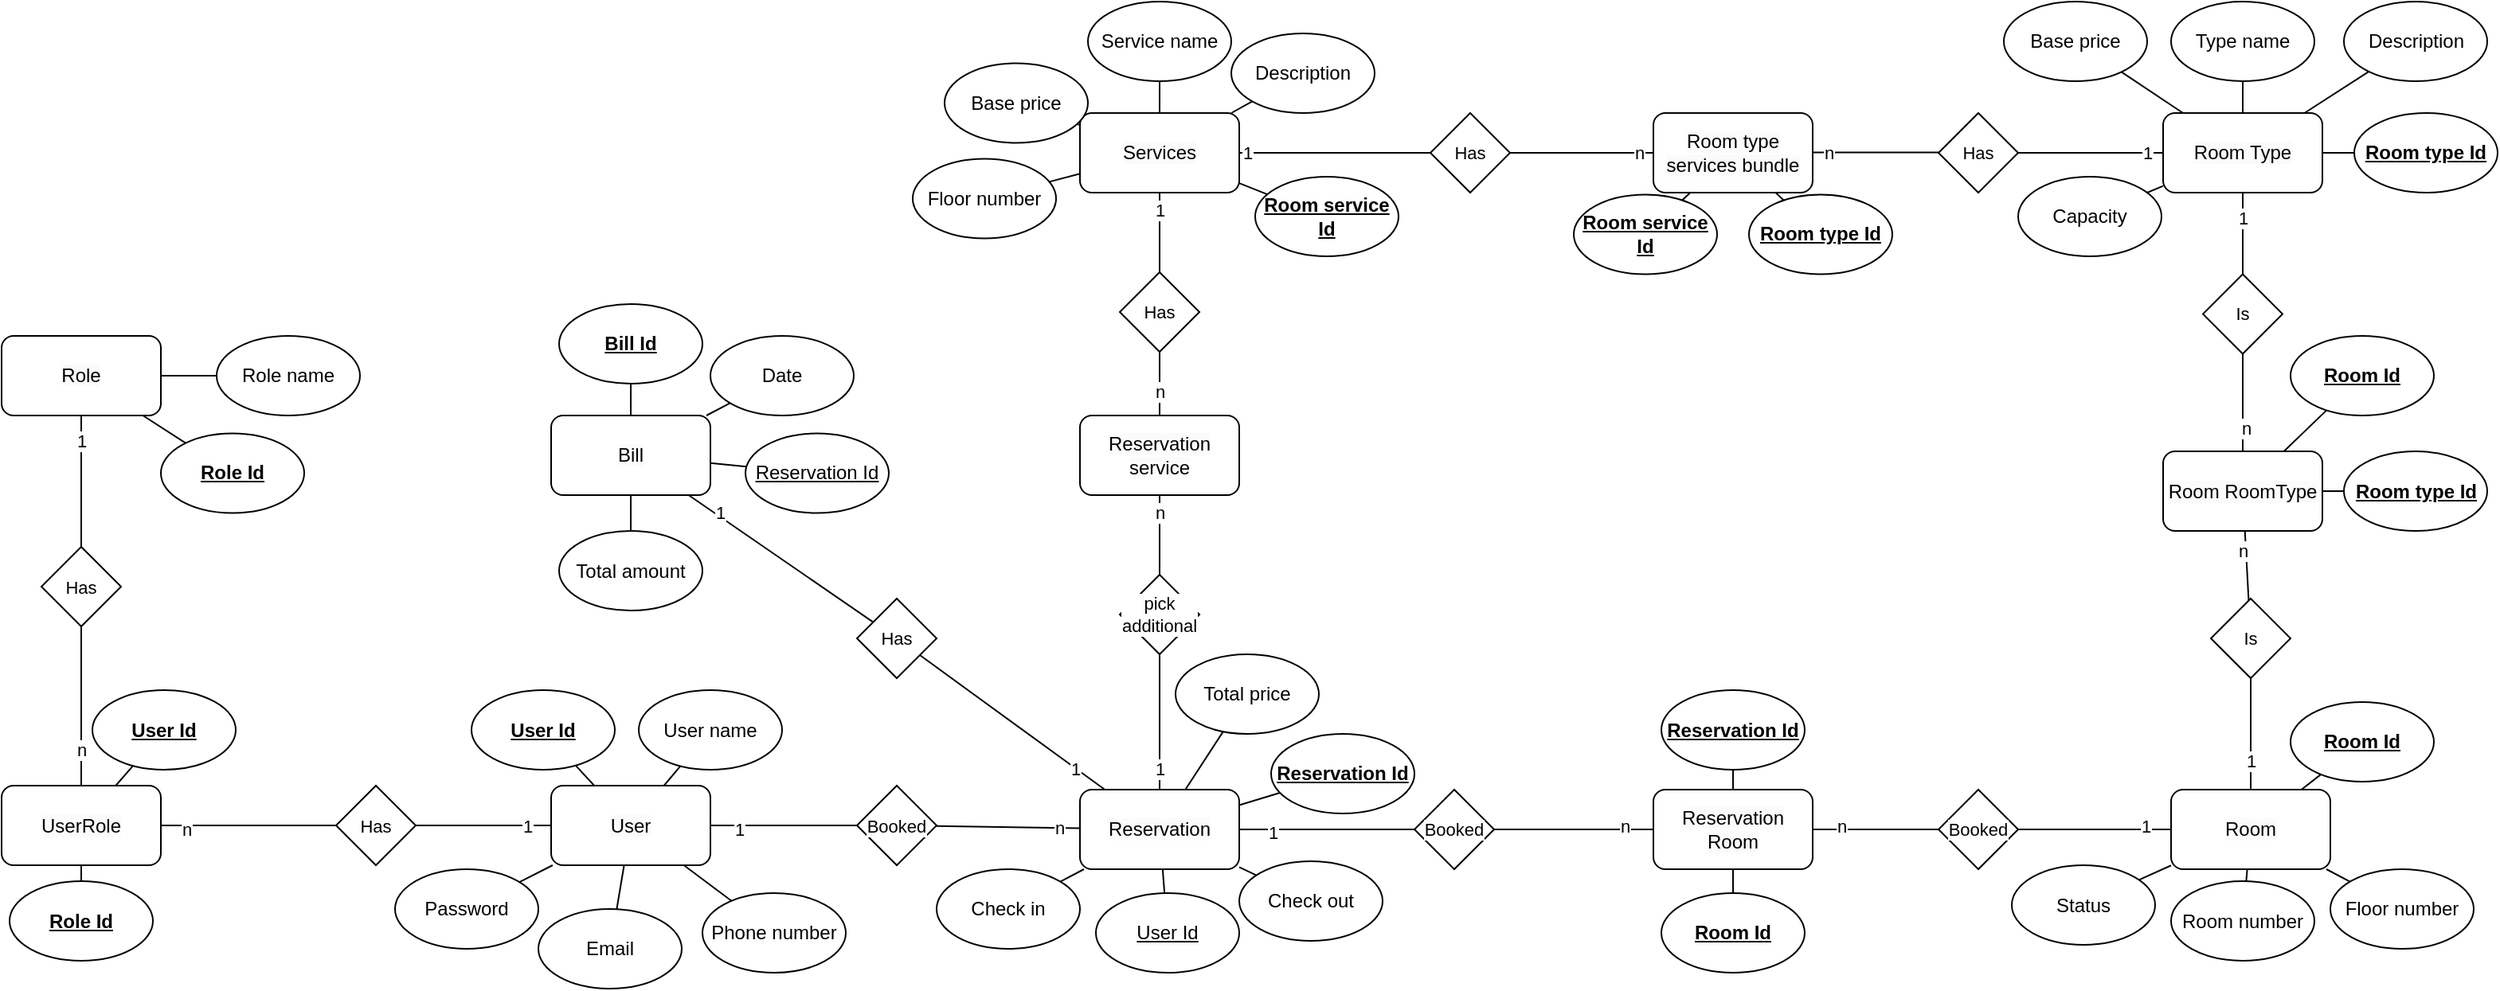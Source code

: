 <mxfile version="24.7.5">
  <diagram name="Trang-1" id="gihccJb1JWVc4bCbBJbI">
    <mxGraphModel dx="1924" dy="646" grid="1" gridSize="10" guides="1" tooltips="1" connect="1" arrows="1" fold="1" page="1" pageScale="1" pageWidth="827" pageHeight="1169" math="0" shadow="0">
      <root>
        <mxCell id="0" />
        <mxCell id="1" parent="0" />
        <mxCell id="TFipuOWiUX4e3I4S3-Gd-1" style="edgeStyle=none;shape=connector;rounded=0;orthogonalLoop=1;jettySize=auto;html=1;strokeColor=default;align=center;verticalAlign=middle;fontFamily=Helvetica;fontSize=11;fontColor=default;labelBackgroundColor=default;endArrow=none;endFill=0;" parent="1" source="TFipuOWiUX4e3I4S3-Gd-23" target="TFipuOWiUX4e3I4S3-Gd-6" edge="1">
          <mxGeometry relative="1" as="geometry">
            <mxPoint x="-777" y="772.5" as="sourcePoint" />
            <mxPoint x="-777" y="922.5" as="targetPoint" />
          </mxGeometry>
        </mxCell>
        <mxCell id="TFipuOWiUX4e3I4S3-Gd-2" value="1" style="edgeLabel;html=1;align=center;verticalAlign=middle;resizable=0;points=[];fontFamily=Helvetica;fontSize=11;fontColor=default;labelBackgroundColor=default;" parent="TFipuOWiUX4e3I4S3-Gd-1" vertex="1" connectable="0">
          <mxGeometry x="0.81" relative="1" as="geometry">
            <mxPoint y="8" as="offset" />
          </mxGeometry>
        </mxCell>
        <mxCell id="TFipuOWiUX4e3I4S3-Gd-3" value="Role name" style="ellipse;whiteSpace=wrap;html=1;" parent="1" vertex="1">
          <mxGeometry x="-692" y="500" width="90" height="50" as="geometry" />
        </mxCell>
        <mxCell id="TFipuOWiUX4e3I4S3-Gd-4" style="edgeStyle=none;shape=connector;rounded=0;orthogonalLoop=1;jettySize=auto;html=1;strokeColor=default;align=center;verticalAlign=middle;fontFamily=Helvetica;fontSize=11;fontColor=default;labelBackgroundColor=default;endArrow=none;endFill=0;" parent="1" source="TFipuOWiUX4e3I4S3-Gd-6" target="TFipuOWiUX4e3I4S3-Gd-3" edge="1">
          <mxGeometry relative="1" as="geometry" />
        </mxCell>
        <mxCell id="TFipuOWiUX4e3I4S3-Gd-5" style="edgeStyle=none;shape=connector;rounded=0;orthogonalLoop=1;jettySize=auto;html=1;strokeColor=default;align=center;verticalAlign=middle;fontFamily=Helvetica;fontSize=11;fontColor=default;labelBackgroundColor=default;endArrow=none;endFill=0;" parent="1" source="TFipuOWiUX4e3I4S3-Gd-6" target="TFipuOWiUX4e3I4S3-Gd-10" edge="1">
          <mxGeometry relative="1" as="geometry" />
        </mxCell>
        <mxCell id="TFipuOWiUX4e3I4S3-Gd-6" value="&lt;span style=&quot;font-size: 12px; background-color: rgb(251, 251, 251);&quot;&gt;Role&lt;/span&gt;" style="rounded=1;whiteSpace=wrap;html=1;fontFamily=Helvetica;fontSize=11;fontColor=default;labelBackgroundColor=default;" parent="1" vertex="1">
          <mxGeometry x="-827" y="500" width="100" height="50" as="geometry" />
        </mxCell>
        <mxCell id="TFipuOWiUX4e3I4S3-Gd-7" style="edgeStyle=none;shape=connector;rounded=0;orthogonalLoop=1;jettySize=auto;html=1;strokeColor=default;align=center;verticalAlign=middle;fontFamily=Helvetica;fontSize=11;fontColor=default;labelBackgroundColor=default;endArrow=none;endFill=0;" parent="1" source="TFipuOWiUX4e3I4S3-Gd-9" target="TFipuOWiUX4e3I4S3-Gd-11" edge="1">
          <mxGeometry relative="1" as="geometry" />
        </mxCell>
        <mxCell id="TFipuOWiUX4e3I4S3-Gd-8" style="edgeStyle=none;shape=connector;rounded=0;orthogonalLoop=1;jettySize=auto;html=1;strokeColor=default;align=center;verticalAlign=middle;fontFamily=Helvetica;fontSize=11;fontColor=default;labelBackgroundColor=default;endArrow=none;endFill=0;" parent="1" source="TFipuOWiUX4e3I4S3-Gd-9" target="TFipuOWiUX4e3I4S3-Gd-12" edge="1">
          <mxGeometry relative="1" as="geometry" />
        </mxCell>
        <mxCell id="TFipuOWiUX4e3I4S3-Gd-9" value="&lt;span style=&quot;font-size: 12px; background-color: rgb(251, 251, 251);&quot;&gt;UserRole&lt;/span&gt;" style="rounded=1;whiteSpace=wrap;html=1;fontFamily=Helvetica;fontSize=11;fontColor=default;labelBackgroundColor=default;" parent="1" vertex="1">
          <mxGeometry x="-827" y="782.5" width="100" height="50" as="geometry" />
        </mxCell>
        <mxCell id="TFipuOWiUX4e3I4S3-Gd-10" value="Role Id" style="ellipse;whiteSpace=wrap;html=1;fontStyle=5" parent="1" vertex="1">
          <mxGeometry x="-727" y="561.25" width="90" height="50" as="geometry" />
        </mxCell>
        <mxCell id="TFipuOWiUX4e3I4S3-Gd-11" value="Role Id" style="ellipse;whiteSpace=wrap;html=1;fontStyle=5" parent="1" vertex="1">
          <mxGeometry x="-822" y="842.5" width="90" height="50" as="geometry" />
        </mxCell>
        <mxCell id="TFipuOWiUX4e3I4S3-Gd-12" value="User Id" style="ellipse;whiteSpace=wrap;html=1;fontStyle=5" parent="1" vertex="1">
          <mxGeometry x="-770" y="722.5" width="90" height="50" as="geometry" />
        </mxCell>
        <mxCell id="TFipuOWiUX4e3I4S3-Gd-13" style="edgeStyle=none;shape=connector;rounded=0;orthogonalLoop=1;jettySize=auto;html=1;strokeColor=default;align=center;verticalAlign=middle;fontFamily=Helvetica;fontSize=11;fontColor=default;labelBackgroundColor=default;endArrow=none;endFill=0;" parent="1" source="TFipuOWiUX4e3I4S3-Gd-15" target="TFipuOWiUX4e3I4S3-Gd-18" edge="1">
          <mxGeometry relative="1" as="geometry" />
        </mxCell>
        <mxCell id="TFipuOWiUX4e3I4S3-Gd-14" style="edgeStyle=none;shape=connector;rounded=0;orthogonalLoop=1;jettySize=auto;html=1;strokeColor=default;align=center;verticalAlign=middle;fontFamily=Helvetica;fontSize=11;fontColor=default;labelBackgroundColor=default;endArrow=none;endFill=0;" parent="1" source="TFipuOWiUX4e3I4S3-Gd-15" target="5Q8uxpz-4CMMxc-09Tcf-150" edge="1">
          <mxGeometry relative="1" as="geometry">
            <mxPoint x="-397.343" y="845.201" as="targetPoint" />
          </mxGeometry>
        </mxCell>
        <mxCell id="TFipuOWiUX4e3I4S3-Gd-31" style="edgeStyle=none;shape=connector;rounded=0;orthogonalLoop=1;jettySize=auto;html=1;strokeColor=default;align=center;verticalAlign=middle;fontFamily=Helvetica;fontSize=11;fontColor=default;labelBackgroundColor=default;endArrow=none;endFill=0;" parent="1" source="TFipuOWiUX4e3I4S3-Gd-39" target="TFipuOWiUX4e3I4S3-Gd-30" edge="1">
          <mxGeometry relative="1" as="geometry" />
        </mxCell>
        <mxCell id="5Q8uxpz-4CMMxc-09Tcf-104" value="n" style="edgeLabel;html=1;align=center;verticalAlign=middle;resizable=0;points=[];fontFamily=Helvetica;fontSize=11;fontColor=default;labelBackgroundColor=default;" vertex="1" connectable="0" parent="TFipuOWiUX4e3I4S3-Gd-31">
          <mxGeometry x="0.708" relative="1" as="geometry">
            <mxPoint as="offset" />
          </mxGeometry>
        </mxCell>
        <mxCell id="5Q8uxpz-4CMMxc-09Tcf-152" style="edgeStyle=none;shape=connector;rounded=0;orthogonalLoop=1;jettySize=auto;html=1;strokeColor=default;align=center;verticalAlign=middle;fontFamily=Helvetica;fontSize=11;fontColor=default;labelBackgroundColor=default;endArrow=none;endFill=0;" edge="1" parent="1" source="TFipuOWiUX4e3I4S3-Gd-15" target="5Q8uxpz-4CMMxc-09Tcf-151">
          <mxGeometry relative="1" as="geometry" />
        </mxCell>
        <mxCell id="TFipuOWiUX4e3I4S3-Gd-15" value="&lt;span style=&quot;font-size: 12px; background-color: rgb(251, 251, 251);&quot;&gt;User&lt;/span&gt;" style="rounded=1;whiteSpace=wrap;html=1;fontFamily=Helvetica;fontSize=11;fontColor=default;labelBackgroundColor=default;" parent="1" vertex="1">
          <mxGeometry x="-482" y="782.5" width="100" height="50" as="geometry" />
        </mxCell>
        <mxCell id="TFipuOWiUX4e3I4S3-Gd-16" style="edgeStyle=none;shape=connector;rounded=0;orthogonalLoop=1;jettySize=auto;html=1;strokeColor=default;align=center;verticalAlign=middle;fontFamily=Helvetica;fontSize=11;fontColor=default;labelBackgroundColor=default;endArrow=none;endFill=0;" parent="1" source="TFipuOWiUX4e3I4S3-Gd-17" target="TFipuOWiUX4e3I4S3-Gd-15" edge="1">
          <mxGeometry relative="1" as="geometry" />
        </mxCell>
        <mxCell id="TFipuOWiUX4e3I4S3-Gd-17" value="User Id" style="ellipse;whiteSpace=wrap;html=1;fontStyle=5" parent="1" vertex="1">
          <mxGeometry x="-532" y="722.5" width="90" height="50" as="geometry" />
        </mxCell>
        <mxCell id="TFipuOWiUX4e3I4S3-Gd-18" value="Password" style="ellipse;whiteSpace=wrap;html=1;fontStyle=0" parent="1" vertex="1">
          <mxGeometry x="-580" y="835" width="90" height="50" as="geometry" />
        </mxCell>
        <mxCell id="TFipuOWiUX4e3I4S3-Gd-19" style="edgeStyle=none;shape=connector;rounded=0;orthogonalLoop=1;jettySize=auto;html=1;strokeColor=default;align=center;verticalAlign=middle;fontFamily=Helvetica;fontSize=11;fontColor=default;labelBackgroundColor=default;endArrow=none;endFill=0;" parent="1" source="TFipuOWiUX4e3I4S3-Gd-20" target="TFipuOWiUX4e3I4S3-Gd-15" edge="1">
          <mxGeometry relative="1" as="geometry">
            <mxPoint x="-400.735" y="753.807" as="sourcePoint" />
          </mxGeometry>
        </mxCell>
        <mxCell id="TFipuOWiUX4e3I4S3-Gd-20" value="User name" style="ellipse;whiteSpace=wrap;html=1;fontStyle=0" parent="1" vertex="1">
          <mxGeometry x="-427" y="722.5" width="90" height="50" as="geometry" />
        </mxCell>
        <mxCell id="TFipuOWiUX4e3I4S3-Gd-21" value="" style="edgeStyle=none;shape=connector;rounded=0;orthogonalLoop=1;jettySize=auto;html=1;strokeColor=default;align=center;verticalAlign=middle;fontFamily=Helvetica;fontSize=11;fontColor=default;labelBackgroundColor=default;endArrow=none;endFill=0;" parent="1" source="TFipuOWiUX4e3I4S3-Gd-9" target="TFipuOWiUX4e3I4S3-Gd-23" edge="1">
          <mxGeometry relative="1" as="geometry">
            <mxPoint x="-777" y="782.5" as="sourcePoint" />
            <mxPoint x="-777" y="712.5" as="targetPoint" />
          </mxGeometry>
        </mxCell>
        <mxCell id="TFipuOWiUX4e3I4S3-Gd-22" value="n" style="edgeLabel;html=1;align=center;verticalAlign=middle;resizable=0;points=[];fontFamily=Helvetica;fontSize=11;fontColor=default;labelBackgroundColor=default;" parent="TFipuOWiUX4e3I4S3-Gd-21" vertex="1" connectable="0">
          <mxGeometry x="-0.781" y="1" relative="1" as="geometry">
            <mxPoint x="1" y="-12" as="offset" />
          </mxGeometry>
        </mxCell>
        <mxCell id="TFipuOWiUX4e3I4S3-Gd-23" value="Has" style="rhombus;whiteSpace=wrap;html=1;fontFamily=Helvetica;fontSize=11;fontColor=default;labelBackgroundColor=default;" parent="1" vertex="1">
          <mxGeometry x="-802" y="632.5" width="50" height="50" as="geometry" />
        </mxCell>
        <mxCell id="TFipuOWiUX4e3I4S3-Gd-24" value="" style="rounded=0;orthogonalLoop=1;jettySize=auto;html=1;endArrow=none;endFill=0;" parent="1" source="TFipuOWiUX4e3I4S3-Gd-15" target="TFipuOWiUX4e3I4S3-Gd-26" edge="1">
          <mxGeometry x="0.895" relative="1" as="geometry">
            <mxPoint x="-482" y="807.5" as="sourcePoint" />
            <mxPoint x="-727" y="807.5" as="targetPoint" />
            <mxPoint as="offset" />
          </mxGeometry>
        </mxCell>
        <mxCell id="TFipuOWiUX4e3I4S3-Gd-25" value="1" style="edgeLabel;html=1;align=center;verticalAlign=middle;resizable=0;points=[];fontFamily=Helvetica;fontSize=11;fontColor=default;labelBackgroundColor=default;" parent="TFipuOWiUX4e3I4S3-Gd-24" vertex="1" connectable="0">
          <mxGeometry x="-0.264" y="-3" relative="1" as="geometry">
            <mxPoint x="16" y="3" as="offset" />
          </mxGeometry>
        </mxCell>
        <mxCell id="TFipuOWiUX4e3I4S3-Gd-29" style="edgeStyle=none;shape=connector;rounded=0;orthogonalLoop=1;jettySize=auto;html=1;strokeColor=default;align=center;verticalAlign=middle;fontFamily=Helvetica;fontSize=11;fontColor=default;labelBackgroundColor=default;endArrow=none;endFill=0;" parent="1" source="TFipuOWiUX4e3I4S3-Gd-26" target="TFipuOWiUX4e3I4S3-Gd-9" edge="1">
          <mxGeometry relative="1" as="geometry" />
        </mxCell>
        <mxCell id="5Q8uxpz-4CMMxc-09Tcf-102" value="n" style="edgeLabel;html=1;align=center;verticalAlign=middle;resizable=0;points=[];fontFamily=Helvetica;fontSize=11;fontColor=default;labelBackgroundColor=default;" vertex="1" connectable="0" parent="TFipuOWiUX4e3I4S3-Gd-29">
          <mxGeometry x="0.72" y="2" relative="1" as="geometry">
            <mxPoint as="offset" />
          </mxGeometry>
        </mxCell>
        <mxCell id="TFipuOWiUX4e3I4S3-Gd-26" value="Has" style="rhombus;whiteSpace=wrap;html=1;fontFamily=Helvetica;fontSize=11;fontColor=default;labelBackgroundColor=default;" parent="1" vertex="1">
          <mxGeometry x="-617" y="782.5" width="50" height="50" as="geometry" />
        </mxCell>
        <mxCell id="TFipuOWiUX4e3I4S3-Gd-34" style="edgeStyle=none;shape=connector;rounded=0;orthogonalLoop=1;jettySize=auto;html=1;strokeColor=default;align=center;verticalAlign=middle;fontFamily=Helvetica;fontSize=11;fontColor=default;labelBackgroundColor=default;endArrow=none;endFill=0;" parent="1" source="TFipuOWiUX4e3I4S3-Gd-30" target="TFipuOWiUX4e3I4S3-Gd-32" edge="1">
          <mxGeometry relative="1" as="geometry" />
        </mxCell>
        <mxCell id="TFipuOWiUX4e3I4S3-Gd-36" style="edgeStyle=none;shape=connector;rounded=0;orthogonalLoop=1;jettySize=auto;html=1;strokeColor=default;align=center;verticalAlign=middle;fontFamily=Helvetica;fontSize=11;fontColor=default;labelBackgroundColor=default;endArrow=none;endFill=0;" parent="1" source="TFipuOWiUX4e3I4S3-Gd-30" target="TFipuOWiUX4e3I4S3-Gd-35" edge="1">
          <mxGeometry relative="1" as="geometry" />
        </mxCell>
        <mxCell id="TFipuOWiUX4e3I4S3-Gd-38" style="edgeStyle=none;shape=connector;rounded=0;orthogonalLoop=1;jettySize=auto;html=1;strokeColor=default;align=center;verticalAlign=middle;fontFamily=Helvetica;fontSize=11;fontColor=default;labelBackgroundColor=default;endArrow=none;endFill=0;" parent="1" source="TFipuOWiUX4e3I4S3-Gd-30" target="TFipuOWiUX4e3I4S3-Gd-37" edge="1">
          <mxGeometry relative="1" as="geometry" />
        </mxCell>
        <mxCell id="TFipuOWiUX4e3I4S3-Gd-45" style="edgeStyle=none;shape=connector;rounded=0;orthogonalLoop=1;jettySize=auto;html=1;strokeColor=default;align=center;verticalAlign=middle;fontFamily=Helvetica;fontSize=11;fontColor=default;labelBackgroundColor=default;endArrow=none;endFill=0;" parent="1" source="TFipuOWiUX4e3I4S3-Gd-46" target="TFipuOWiUX4e3I4S3-Gd-44" edge="1">
          <mxGeometry relative="1" as="geometry">
            <mxPoint x="380" y="812.5" as="sourcePoint" />
          </mxGeometry>
        </mxCell>
        <mxCell id="5Q8uxpz-4CMMxc-09Tcf-109" value="1" style="edgeLabel;html=1;align=center;verticalAlign=middle;resizable=0;points=[];fontFamily=Helvetica;fontSize=11;fontColor=default;labelBackgroundColor=default;" vertex="1" connectable="0" parent="TFipuOWiUX4e3I4S3-Gd-45">
          <mxGeometry x="0.66" y="2" relative="1" as="geometry">
            <mxPoint as="offset" />
          </mxGeometry>
        </mxCell>
        <mxCell id="5Q8uxpz-4CMMxc-09Tcf-107" style="edgeStyle=none;shape=connector;rounded=0;orthogonalLoop=1;jettySize=auto;html=1;strokeColor=default;align=center;verticalAlign=middle;fontFamily=Helvetica;fontSize=11;fontColor=default;labelBackgroundColor=default;endArrow=none;endFill=0;" edge="1" parent="1" source="TFipuOWiUX4e3I4S3-Gd-30" target="5Q8uxpz-4CMMxc-09Tcf-105">
          <mxGeometry relative="1" as="geometry" />
        </mxCell>
        <mxCell id="TFipuOWiUX4e3I4S3-Gd-30" value="&lt;span style=&quot;font-size: 12px; background-color: rgb(251, 251, 251);&quot;&gt;Reservation&lt;/span&gt;" style="rounded=1;whiteSpace=wrap;html=1;fontFamily=Helvetica;fontSize=11;fontColor=default;labelBackgroundColor=default;" parent="1" vertex="1">
          <mxGeometry x="-150" y="785" width="100" height="50" as="geometry" />
        </mxCell>
        <mxCell id="TFipuOWiUX4e3I4S3-Gd-32" value="Reservation Id" style="ellipse;whiteSpace=wrap;html=1;fontStyle=5" parent="1" vertex="1">
          <mxGeometry x="-30" y="750" width="90" height="50" as="geometry" />
        </mxCell>
        <mxCell id="TFipuOWiUX4e3I4S3-Gd-35" value="Check in" style="ellipse;whiteSpace=wrap;html=1;fontStyle=0" parent="1" vertex="1">
          <mxGeometry x="-240" y="835" width="90" height="50" as="geometry" />
        </mxCell>
        <mxCell id="TFipuOWiUX4e3I4S3-Gd-37" value="Check out" style="ellipse;whiteSpace=wrap;html=1;fontStyle=0" parent="1" vertex="1">
          <mxGeometry x="-50" y="830" width="90" height="50" as="geometry" />
        </mxCell>
        <mxCell id="TFipuOWiUX4e3I4S3-Gd-40" value="" style="edgeStyle=none;shape=connector;rounded=0;orthogonalLoop=1;jettySize=auto;html=1;strokeColor=default;align=center;verticalAlign=middle;fontFamily=Helvetica;fontSize=11;fontColor=default;labelBackgroundColor=default;endArrow=none;endFill=0;" parent="1" source="TFipuOWiUX4e3I4S3-Gd-15" target="TFipuOWiUX4e3I4S3-Gd-39" edge="1">
          <mxGeometry relative="1" as="geometry">
            <mxPoint x="-382" y="808" as="sourcePoint" />
            <mxPoint x="-150" y="810" as="targetPoint" />
          </mxGeometry>
        </mxCell>
        <mxCell id="5Q8uxpz-4CMMxc-09Tcf-103" value="1" style="edgeLabel;html=1;align=center;verticalAlign=middle;resizable=0;points=[];fontFamily=Helvetica;fontSize=11;fontColor=default;labelBackgroundColor=default;" vertex="1" connectable="0" parent="TFipuOWiUX4e3I4S3-Gd-40">
          <mxGeometry x="-0.613" y="-2" relative="1" as="geometry">
            <mxPoint as="offset" />
          </mxGeometry>
        </mxCell>
        <mxCell id="TFipuOWiUX4e3I4S3-Gd-39" value="Booked" style="rhombus;whiteSpace=wrap;html=1;fontFamily=Helvetica;fontSize=11;fontColor=default;labelBackgroundColor=default;" parent="1" vertex="1">
          <mxGeometry x="-290" y="782.5" width="50" height="50" as="geometry" />
        </mxCell>
        <mxCell id="TFipuOWiUX4e3I4S3-Gd-43" style="edgeStyle=none;shape=connector;rounded=0;orthogonalLoop=1;jettySize=auto;html=1;strokeColor=default;align=center;verticalAlign=middle;fontFamily=Helvetica;fontSize=11;fontColor=default;labelBackgroundColor=default;endArrow=none;endFill=0;" parent="1" source="TFipuOWiUX4e3I4S3-Gd-41" target="TFipuOWiUX4e3I4S3-Gd-30" edge="1">
          <mxGeometry relative="1" as="geometry" />
        </mxCell>
        <mxCell id="TFipuOWiUX4e3I4S3-Gd-41" value="Total price" style="ellipse;whiteSpace=wrap;html=1;fontStyle=0" parent="1" vertex="1">
          <mxGeometry x="-90" y="700" width="90" height="50" as="geometry" />
        </mxCell>
        <mxCell id="TFipuOWiUX4e3I4S3-Gd-51" style="edgeStyle=none;shape=connector;rounded=0;orthogonalLoop=1;jettySize=auto;html=1;strokeColor=default;align=center;verticalAlign=middle;fontFamily=Helvetica;fontSize=11;fontColor=default;labelBackgroundColor=default;endArrow=none;endFill=0;" parent="1" source="TFipuOWiUX4e3I4S3-Gd-44" target="TFipuOWiUX4e3I4S3-Gd-50" edge="1">
          <mxGeometry relative="1" as="geometry" />
        </mxCell>
        <mxCell id="TFipuOWiUX4e3I4S3-Gd-54" style="edgeStyle=none;shape=connector;rounded=0;orthogonalLoop=1;jettySize=auto;html=1;strokeColor=default;align=center;verticalAlign=middle;fontFamily=Helvetica;fontSize=11;fontColor=default;labelBackgroundColor=default;endArrow=none;endFill=0;" parent="1" source="TFipuOWiUX4e3I4S3-Gd-44" target="TFipuOWiUX4e3I4S3-Gd-53" edge="1">
          <mxGeometry relative="1" as="geometry" />
        </mxCell>
        <mxCell id="TFipuOWiUX4e3I4S3-Gd-56" style="edgeStyle=none;shape=connector;rounded=0;orthogonalLoop=1;jettySize=auto;html=1;strokeColor=default;align=center;verticalAlign=middle;fontFamily=Helvetica;fontSize=11;fontColor=default;labelBackgroundColor=default;endArrow=none;endFill=0;" parent="1" source="TFipuOWiUX4e3I4S3-Gd-44" target="TFipuOWiUX4e3I4S3-Gd-55" edge="1">
          <mxGeometry relative="1" as="geometry" />
        </mxCell>
        <mxCell id="TFipuOWiUX4e3I4S3-Gd-57" style="edgeStyle=none;shape=connector;rounded=0;orthogonalLoop=1;jettySize=auto;html=1;strokeColor=default;align=center;verticalAlign=middle;fontFamily=Helvetica;fontSize=11;fontColor=default;labelBackgroundColor=default;endArrow=none;endFill=0;" parent="1" source="5Q8uxpz-4CMMxc-09Tcf-59" target="TFipuOWiUX4e3I4S3-Gd-52" edge="1">
          <mxGeometry relative="1" as="geometry" />
        </mxCell>
        <mxCell id="5Q8uxpz-4CMMxc-09Tcf-54" value="1" style="edgeLabel;html=1;align=center;verticalAlign=middle;resizable=0;points=[];fontFamily=Helvetica;fontSize=11;fontColor=default;labelBackgroundColor=default;" vertex="1" connectable="0" parent="TFipuOWiUX4e3I4S3-Gd-57">
          <mxGeometry x="0.637" y="2" relative="1" as="geometry">
            <mxPoint x="2" y="6" as="offset" />
          </mxGeometry>
        </mxCell>
        <mxCell id="TFipuOWiUX4e3I4S3-Gd-44" value="&lt;span style=&quot;font-size: 12px; background-color: rgb(251, 251, 251);&quot;&gt;Room&lt;/span&gt;" style="rounded=1;whiteSpace=wrap;html=1;fontFamily=Helvetica;fontSize=11;fontColor=default;labelBackgroundColor=default;" parent="1" vertex="1">
          <mxGeometry x="535" y="785" width="100" height="50" as="geometry" />
        </mxCell>
        <mxCell id="TFipuOWiUX4e3I4S3-Gd-47" value="" style="edgeStyle=none;shape=connector;rounded=0;orthogonalLoop=1;jettySize=auto;html=1;strokeColor=default;align=center;verticalAlign=middle;fontFamily=Helvetica;fontSize=11;fontColor=default;labelBackgroundColor=default;endArrow=none;endFill=0;" parent="1" source="5Q8uxpz-4CMMxc-09Tcf-112" target="TFipuOWiUX4e3I4S3-Gd-46" edge="1">
          <mxGeometry relative="1" as="geometry">
            <mxPoint x="-50" y="810" as="sourcePoint" />
            <mxPoint x="150" y="810" as="targetPoint" />
          </mxGeometry>
        </mxCell>
        <mxCell id="5Q8uxpz-4CMMxc-09Tcf-133" value="n" style="edgeLabel;html=1;align=center;verticalAlign=middle;resizable=0;points=[];fontFamily=Helvetica;fontSize=11;fontColor=default;labelBackgroundColor=default;" vertex="1" connectable="0" parent="TFipuOWiUX4e3I4S3-Gd-47">
          <mxGeometry x="-0.554" y="2" relative="1" as="geometry">
            <mxPoint as="offset" />
          </mxGeometry>
        </mxCell>
        <mxCell id="TFipuOWiUX4e3I4S3-Gd-46" value="Booked" style="rhombus;whiteSpace=wrap;html=1;fontFamily=Helvetica;fontSize=11;fontColor=default;labelBackgroundColor=default;" parent="1" vertex="1">
          <mxGeometry x="389" y="785" width="50" height="50" as="geometry" />
        </mxCell>
        <mxCell id="TFipuOWiUX4e3I4S3-Gd-49" style="edgeStyle=none;shape=connector;rounded=0;orthogonalLoop=1;jettySize=auto;html=1;strokeColor=default;align=center;verticalAlign=middle;fontFamily=Helvetica;fontSize=11;fontColor=default;labelBackgroundColor=default;endArrow=none;endFill=0;" parent="1" source="TFipuOWiUX4e3I4S3-Gd-48" target="TFipuOWiUX4e3I4S3-Gd-44" edge="1">
          <mxGeometry relative="1" as="geometry" />
        </mxCell>
        <mxCell id="TFipuOWiUX4e3I4S3-Gd-48" value="Room Id" style="ellipse;whiteSpace=wrap;html=1;fontStyle=5" parent="1" vertex="1">
          <mxGeometry x="610" y="730" width="90" height="50" as="geometry" />
        </mxCell>
        <mxCell id="TFipuOWiUX4e3I4S3-Gd-50" value="Room number" style="ellipse;whiteSpace=wrap;html=1;fontStyle=0" parent="1" vertex="1">
          <mxGeometry x="535" y="842.5" width="90" height="50" as="geometry" />
        </mxCell>
        <mxCell id="TFipuOWiUX4e3I4S3-Gd-61" style="edgeStyle=none;shape=connector;rounded=0;orthogonalLoop=1;jettySize=auto;html=1;strokeColor=default;align=center;verticalAlign=middle;fontFamily=Helvetica;fontSize=11;fontColor=default;labelBackgroundColor=default;endArrow=none;endFill=0;" parent="1" source="TFipuOWiUX4e3I4S3-Gd-52" target="TFipuOWiUX4e3I4S3-Gd-60" edge="1">
          <mxGeometry relative="1" as="geometry" />
        </mxCell>
        <mxCell id="TFipuOWiUX4e3I4S3-Gd-64" style="edgeStyle=none;shape=connector;rounded=0;orthogonalLoop=1;jettySize=auto;html=1;strokeColor=default;align=center;verticalAlign=middle;fontFamily=Helvetica;fontSize=11;fontColor=default;labelBackgroundColor=default;endArrow=none;endFill=0;" parent="1" source="TFipuOWiUX4e3I4S3-Gd-52" target="TFipuOWiUX4e3I4S3-Gd-62" edge="1">
          <mxGeometry relative="1" as="geometry" />
        </mxCell>
        <mxCell id="5Q8uxpz-4CMMxc-09Tcf-1" style="edgeStyle=none;shape=connector;rounded=0;orthogonalLoop=1;jettySize=auto;html=1;strokeColor=default;align=center;verticalAlign=middle;fontFamily=Helvetica;fontSize=11;fontColor=default;labelBackgroundColor=default;endArrow=none;endFill=0;" edge="1" parent="1" source="TFipuOWiUX4e3I4S3-Gd-52" target="TFipuOWiUX4e3I4S3-Gd-65">
          <mxGeometry relative="1" as="geometry" />
        </mxCell>
        <mxCell id="5Q8uxpz-4CMMxc-09Tcf-7" style="edgeStyle=none;shape=connector;rounded=0;orthogonalLoop=1;jettySize=auto;html=1;strokeColor=default;align=center;verticalAlign=middle;fontFamily=Helvetica;fontSize=11;fontColor=default;labelBackgroundColor=default;endArrow=none;endFill=0;" edge="1" parent="1" source="TFipuOWiUX4e3I4S3-Gd-52" target="5Q8uxpz-4CMMxc-09Tcf-6">
          <mxGeometry relative="1" as="geometry" />
        </mxCell>
        <mxCell id="5Q8uxpz-4CMMxc-09Tcf-72" style="edgeStyle=none;shape=connector;rounded=0;orthogonalLoop=1;jettySize=auto;html=1;strokeColor=default;align=center;verticalAlign=middle;fontFamily=Helvetica;fontSize=11;fontColor=default;labelBackgroundColor=default;endArrow=none;endFill=0;" edge="1" parent="1">
          <mxGeometry relative="1" as="geometry">
            <mxPoint x="389" y="384.7" as="sourcePoint" />
            <mxPoint x="310" y="384.7" as="targetPoint" />
          </mxGeometry>
        </mxCell>
        <mxCell id="5Q8uxpz-4CMMxc-09Tcf-99" value="n" style="edgeLabel;html=1;align=center;verticalAlign=middle;resizable=0;points=[];fontFamily=Helvetica;fontSize=11;fontColor=default;labelBackgroundColor=default;" vertex="1" connectable="0" parent="5Q8uxpz-4CMMxc-09Tcf-72">
          <mxGeometry x="0.906" y="1" relative="1" as="geometry">
            <mxPoint x="6" y="-1" as="offset" />
          </mxGeometry>
        </mxCell>
        <mxCell id="TFipuOWiUX4e3I4S3-Gd-52" value="&lt;span style=&quot;font-size: 12px; background-color: rgb(251, 251, 251);&quot;&gt;Room Type&lt;/span&gt;" style="rounded=1;whiteSpace=wrap;html=1;fontFamily=Helvetica;fontSize=11;fontColor=default;labelBackgroundColor=default;" parent="1" vertex="1">
          <mxGeometry x="530" y="360" width="100" height="50" as="geometry" />
        </mxCell>
        <mxCell id="TFipuOWiUX4e3I4S3-Gd-53" value="Floor number" style="ellipse;whiteSpace=wrap;html=1;fontStyle=0" parent="1" vertex="1">
          <mxGeometry x="635" y="835" width="90" height="50" as="geometry" />
        </mxCell>
        <mxCell id="TFipuOWiUX4e3I4S3-Gd-55" value="Status" style="ellipse;whiteSpace=wrap;html=1;fontStyle=0" parent="1" vertex="1">
          <mxGeometry x="435" y="832.5" width="90" height="50" as="geometry" />
        </mxCell>
        <mxCell id="TFipuOWiUX4e3I4S3-Gd-59" value="" style="edgeStyle=none;shape=connector;rounded=0;orthogonalLoop=1;jettySize=auto;html=1;strokeColor=default;align=center;verticalAlign=middle;fontFamily=Helvetica;fontSize=11;fontColor=default;labelBackgroundColor=default;endArrow=none;endFill=0;" parent="1" source="TFipuOWiUX4e3I4S3-Gd-44" target="TFipuOWiUX4e3I4S3-Gd-58" edge="1">
          <mxGeometry relative="1" as="geometry">
            <mxPoint x="490" y="787.5" as="sourcePoint" />
            <mxPoint x="490" y="532.5" as="targetPoint" />
          </mxGeometry>
        </mxCell>
        <mxCell id="5Q8uxpz-4CMMxc-09Tcf-53" value="1" style="edgeLabel;html=1;align=center;verticalAlign=middle;resizable=0;points=[];fontFamily=Helvetica;fontSize=11;fontColor=default;labelBackgroundColor=default;" vertex="1" connectable="0" parent="TFipuOWiUX4e3I4S3-Gd-59">
          <mxGeometry x="-0.748" y="2" relative="1" as="geometry">
            <mxPoint x="2" y="-9" as="offset" />
          </mxGeometry>
        </mxCell>
        <mxCell id="TFipuOWiUX4e3I4S3-Gd-58" value="Is" style="rhombus;whiteSpace=wrap;html=1;fontFamily=Helvetica;fontSize=11;fontColor=default;labelBackgroundColor=default;" parent="1" vertex="1">
          <mxGeometry x="560" y="665" width="50" height="50" as="geometry" />
        </mxCell>
        <mxCell id="TFipuOWiUX4e3I4S3-Gd-60" value="Room type Id" style="ellipse;whiteSpace=wrap;html=1;fontStyle=5" parent="1" vertex="1">
          <mxGeometry x="650" y="360" width="90" height="50" as="geometry" />
        </mxCell>
        <mxCell id="TFipuOWiUX4e3I4S3-Gd-62" value="Type name" style="ellipse;whiteSpace=wrap;html=1;fontStyle=0" parent="1" vertex="1">
          <mxGeometry x="535" y="290" width="90" height="50" as="geometry" />
        </mxCell>
        <mxCell id="TFipuOWiUX4e3I4S3-Gd-65" value="Capacity" style="ellipse;whiteSpace=wrap;html=1;fontStyle=0" parent="1" vertex="1">
          <mxGeometry x="439" y="400" width="90" height="50" as="geometry" />
        </mxCell>
        <mxCell id="5Q8uxpz-4CMMxc-09Tcf-5" style="edgeStyle=none;shape=connector;rounded=0;orthogonalLoop=1;jettySize=auto;html=1;strokeColor=default;align=center;verticalAlign=middle;fontFamily=Helvetica;fontSize=11;fontColor=default;labelBackgroundColor=default;endArrow=none;endFill=0;" edge="1" parent="1" source="5Q8uxpz-4CMMxc-09Tcf-4" target="TFipuOWiUX4e3I4S3-Gd-52">
          <mxGeometry relative="1" as="geometry" />
        </mxCell>
        <mxCell id="5Q8uxpz-4CMMxc-09Tcf-4" value="Description" style="ellipse;whiteSpace=wrap;html=1;fontStyle=0" vertex="1" parent="1">
          <mxGeometry x="643.5" y="290" width="90" height="50" as="geometry" />
        </mxCell>
        <mxCell id="5Q8uxpz-4CMMxc-09Tcf-6" value="Base price" style="ellipse;whiteSpace=wrap;html=1;fontStyle=0" vertex="1" parent="1">
          <mxGeometry x="430" y="290" width="90" height="50" as="geometry" />
        </mxCell>
        <mxCell id="5Q8uxpz-4CMMxc-09Tcf-14" style="edgeStyle=none;shape=connector;rounded=0;orthogonalLoop=1;jettySize=auto;html=1;strokeColor=default;align=center;verticalAlign=middle;fontFamily=Helvetica;fontSize=11;fontColor=default;labelBackgroundColor=default;endArrow=none;endFill=0;" edge="1" parent="1" source="5Q8uxpz-4CMMxc-09Tcf-9" target="5Q8uxpz-4CMMxc-09Tcf-13">
          <mxGeometry relative="1" as="geometry" />
        </mxCell>
        <mxCell id="5Q8uxpz-4CMMxc-09Tcf-85" style="edgeStyle=none;shape=connector;rounded=0;orthogonalLoop=1;jettySize=auto;html=1;strokeColor=default;align=center;verticalAlign=middle;fontFamily=Helvetica;fontSize=11;fontColor=default;labelBackgroundColor=default;endArrow=none;endFill=0;" edge="1" parent="1" source="5Q8uxpz-4CMMxc-09Tcf-88" target="TFipuOWiUX4e3I4S3-Gd-30">
          <mxGeometry relative="1" as="geometry" />
        </mxCell>
        <mxCell id="5Q8uxpz-4CMMxc-09Tcf-92" value="1" style="edgeLabel;html=1;align=center;verticalAlign=middle;resizable=0;points=[];fontFamily=Helvetica;fontSize=11;fontColor=default;labelBackgroundColor=default;" vertex="1" connectable="0" parent="5Q8uxpz-4CMMxc-09Tcf-85">
          <mxGeometry x="0.68" relative="1" as="geometry">
            <mxPoint as="offset" />
          </mxGeometry>
        </mxCell>
        <mxCell id="5Q8uxpz-4CMMxc-09Tcf-9" value="&lt;span style=&quot;font-size: 12px; background-color: rgb(251, 251, 251);&quot;&gt;Services&lt;/span&gt;" style="rounded=1;whiteSpace=wrap;html=1;fontFamily=Helvetica;fontSize=11;fontColor=default;labelBackgroundColor=default;" vertex="1" parent="1">
          <mxGeometry x="-150" y="360" width="100" height="50" as="geometry" />
        </mxCell>
        <mxCell id="5Q8uxpz-4CMMxc-09Tcf-13" value="Floor number" style="ellipse;whiteSpace=wrap;html=1;fontStyle=0" vertex="1" parent="1">
          <mxGeometry x="-255" y="388.75" width="90" height="50" as="geometry" />
        </mxCell>
        <mxCell id="5Q8uxpz-4CMMxc-09Tcf-16" style="edgeStyle=none;shape=connector;rounded=0;orthogonalLoop=1;jettySize=auto;html=1;strokeColor=default;align=center;verticalAlign=middle;fontFamily=Helvetica;fontSize=11;fontColor=default;labelBackgroundColor=default;endArrow=none;endFill=0;" edge="1" parent="1" source="5Q8uxpz-4CMMxc-09Tcf-15" target="5Q8uxpz-4CMMxc-09Tcf-9">
          <mxGeometry relative="1" as="geometry" />
        </mxCell>
        <mxCell id="5Q8uxpz-4CMMxc-09Tcf-15" value="Room service Id" style="ellipse;whiteSpace=wrap;html=1;fontStyle=5" vertex="1" parent="1">
          <mxGeometry x="-40" y="400" width="90" height="50" as="geometry" />
        </mxCell>
        <mxCell id="5Q8uxpz-4CMMxc-09Tcf-18" style="edgeStyle=none;shape=connector;rounded=0;orthogonalLoop=1;jettySize=auto;html=1;strokeColor=default;align=center;verticalAlign=middle;fontFamily=Helvetica;fontSize=11;fontColor=default;labelBackgroundColor=default;endArrow=none;endFill=0;" edge="1" target="5Q8uxpz-4CMMxc-09Tcf-23" parent="1" source="5Q8uxpz-4CMMxc-09Tcf-9">
          <mxGeometry relative="1" as="geometry">
            <mxPoint x="-95" y="341.25" as="sourcePoint" />
          </mxGeometry>
        </mxCell>
        <mxCell id="5Q8uxpz-4CMMxc-09Tcf-21" style="edgeStyle=none;shape=connector;rounded=0;orthogonalLoop=1;jettySize=auto;html=1;strokeColor=default;align=center;verticalAlign=middle;fontFamily=Helvetica;fontSize=11;fontColor=default;labelBackgroundColor=default;endArrow=none;endFill=0;" edge="1" target="5Q8uxpz-4CMMxc-09Tcf-28" parent="1" source="5Q8uxpz-4CMMxc-09Tcf-9">
          <mxGeometry relative="1" as="geometry">
            <mxPoint x="-136" y="391.25" as="sourcePoint" />
          </mxGeometry>
        </mxCell>
        <mxCell id="5Q8uxpz-4CMMxc-09Tcf-23" value="Service name" style="ellipse;whiteSpace=wrap;html=1;fontStyle=0" vertex="1" parent="1">
          <mxGeometry x="-145" y="290" width="90" height="50" as="geometry" />
        </mxCell>
        <mxCell id="5Q8uxpz-4CMMxc-09Tcf-26" style="edgeStyle=none;shape=connector;rounded=0;orthogonalLoop=1;jettySize=auto;html=1;strokeColor=default;align=center;verticalAlign=middle;fontFamily=Helvetica;fontSize=11;fontColor=default;labelBackgroundColor=default;endArrow=none;endFill=0;" edge="1" source="5Q8uxpz-4CMMxc-09Tcf-27" parent="1" target="5Q8uxpz-4CMMxc-09Tcf-9">
          <mxGeometry relative="1" as="geometry">
            <mxPoint x="-56" y="341.25" as="targetPoint" />
          </mxGeometry>
        </mxCell>
        <mxCell id="5Q8uxpz-4CMMxc-09Tcf-27" value="Description" style="ellipse;whiteSpace=wrap;html=1;fontStyle=0" vertex="1" parent="1">
          <mxGeometry x="-55" y="310" width="90" height="50" as="geometry" />
        </mxCell>
        <mxCell id="5Q8uxpz-4CMMxc-09Tcf-28" value="Base price" style="ellipse;whiteSpace=wrap;html=1;fontStyle=0" vertex="1" parent="1">
          <mxGeometry x="-235" y="328.75" width="90" height="50" as="geometry" />
        </mxCell>
        <mxCell id="5Q8uxpz-4CMMxc-09Tcf-57" value="" style="edgeStyle=none;shape=connector;rounded=0;orthogonalLoop=1;jettySize=auto;html=1;strokeColor=default;align=center;verticalAlign=middle;fontFamily=Helvetica;fontSize=11;fontColor=default;labelBackgroundColor=default;endArrow=none;endFill=0;" edge="1" parent="1" source="TFipuOWiUX4e3I4S3-Gd-58" target="5Q8uxpz-4CMMxc-09Tcf-56">
          <mxGeometry relative="1" as="geometry">
            <mxPoint x="490" y="692.5" as="sourcePoint" />
            <mxPoint x="490" y="532.5" as="targetPoint" />
          </mxGeometry>
        </mxCell>
        <mxCell id="5Q8uxpz-4CMMxc-09Tcf-96" value="n" style="edgeLabel;html=1;align=center;verticalAlign=middle;resizable=0;points=[];fontFamily=Helvetica;fontSize=11;fontColor=default;labelBackgroundColor=default;" vertex="1" connectable="0" parent="5Q8uxpz-4CMMxc-09Tcf-57">
          <mxGeometry x="0.439" y="2" relative="1" as="geometry">
            <mxPoint as="offset" />
          </mxGeometry>
        </mxCell>
        <mxCell id="5Q8uxpz-4CMMxc-09Tcf-84" style="edgeStyle=none;shape=connector;rounded=0;orthogonalLoop=1;jettySize=auto;html=1;strokeColor=default;align=center;verticalAlign=middle;fontFamily=Helvetica;fontSize=11;fontColor=default;labelBackgroundColor=default;endArrow=none;endFill=0;" edge="1" parent="1" source="5Q8uxpz-4CMMxc-09Tcf-56" target="5Q8uxpz-4CMMxc-09Tcf-62">
          <mxGeometry relative="1" as="geometry" />
        </mxCell>
        <mxCell id="5Q8uxpz-4CMMxc-09Tcf-56" value="&lt;span style=&quot;font-size: 12px; background-color: rgb(251, 251, 251);&quot;&gt;Room RoomType&lt;/span&gt;" style="rounded=1;whiteSpace=wrap;html=1;fontFamily=Helvetica;fontSize=11;fontColor=default;labelBackgroundColor=default;" vertex="1" parent="1">
          <mxGeometry x="530" y="572.5" width="100" height="50" as="geometry" />
        </mxCell>
        <mxCell id="5Q8uxpz-4CMMxc-09Tcf-83" style="edgeStyle=none;shape=connector;rounded=0;orthogonalLoop=1;jettySize=auto;html=1;strokeColor=default;align=center;verticalAlign=middle;fontFamily=Helvetica;fontSize=11;fontColor=default;labelBackgroundColor=default;endArrow=none;endFill=0;" edge="1" parent="1" source="5Q8uxpz-4CMMxc-09Tcf-59" target="5Q8uxpz-4CMMxc-09Tcf-56">
          <mxGeometry relative="1" as="geometry" />
        </mxCell>
        <mxCell id="5Q8uxpz-4CMMxc-09Tcf-97" value="n" style="edgeLabel;html=1;align=center;verticalAlign=middle;resizable=0;points=[];fontFamily=Helvetica;fontSize=11;fontColor=default;labelBackgroundColor=default;" vertex="1" connectable="0" parent="5Q8uxpz-4CMMxc-09Tcf-83">
          <mxGeometry x="0.509" y="2" relative="1" as="geometry">
            <mxPoint as="offset" />
          </mxGeometry>
        </mxCell>
        <mxCell id="5Q8uxpz-4CMMxc-09Tcf-59" value="Is" style="rhombus;whiteSpace=wrap;html=1;fontFamily=Helvetica;fontSize=11;fontColor=default;labelBackgroundColor=default;" vertex="1" parent="1">
          <mxGeometry x="555" y="461.25" width="50" height="50" as="geometry" />
        </mxCell>
        <mxCell id="5Q8uxpz-4CMMxc-09Tcf-62" value="Room type Id" style="ellipse;whiteSpace=wrap;html=1;fontStyle=5" vertex="1" parent="1">
          <mxGeometry x="643.5" y="572.5" width="90" height="50" as="geometry" />
        </mxCell>
        <mxCell id="5Q8uxpz-4CMMxc-09Tcf-65" style="edgeStyle=none;shape=connector;rounded=0;orthogonalLoop=1;jettySize=auto;html=1;strokeColor=default;align=center;verticalAlign=middle;fontFamily=Helvetica;fontSize=11;fontColor=default;labelBackgroundColor=default;endArrow=none;endFill=0;" edge="1" parent="1" source="5Q8uxpz-4CMMxc-09Tcf-82" target="5Q8uxpz-4CMMxc-09Tcf-56">
          <mxGeometry relative="1" as="geometry">
            <mxPoint x="688.008" y="522.075" as="sourcePoint" />
          </mxGeometry>
        </mxCell>
        <mxCell id="5Q8uxpz-4CMMxc-09Tcf-73" style="edgeStyle=none;shape=connector;rounded=0;orthogonalLoop=1;jettySize=auto;html=1;strokeColor=default;align=center;verticalAlign=middle;fontFamily=Helvetica;fontSize=11;fontColor=default;labelBackgroundColor=default;endArrow=none;endFill=0;" edge="1" parent="1" source="5Q8uxpz-4CMMxc-09Tcf-124" target="5Q8uxpz-4CMMxc-09Tcf-9">
          <mxGeometry relative="1" as="geometry" />
        </mxCell>
        <mxCell id="5Q8uxpz-4CMMxc-09Tcf-101" value="1" style="edgeLabel;html=1;align=center;verticalAlign=middle;resizable=0;points=[];fontFamily=Helvetica;fontSize=11;fontColor=default;labelBackgroundColor=default;" vertex="1" connectable="0" parent="5Q8uxpz-4CMMxc-09Tcf-73">
          <mxGeometry x="0.919" y="-1" relative="1" as="geometry">
            <mxPoint y="1" as="offset" />
          </mxGeometry>
        </mxCell>
        <mxCell id="5Q8uxpz-4CMMxc-09Tcf-77" style="edgeStyle=none;shape=connector;rounded=0;orthogonalLoop=1;jettySize=auto;html=1;strokeColor=default;align=center;verticalAlign=middle;fontFamily=Helvetica;fontSize=11;fontColor=default;labelBackgroundColor=default;endArrow=none;endFill=0;" edge="1" parent="1" source="5Q8uxpz-4CMMxc-09Tcf-71" target="5Q8uxpz-4CMMxc-09Tcf-76">
          <mxGeometry relative="1" as="geometry" />
        </mxCell>
        <mxCell id="5Q8uxpz-4CMMxc-09Tcf-71" value="&lt;span style=&quot;font-size: 12px; background-color: rgb(251, 251, 251);&quot;&gt;Room type services bundle&lt;/span&gt;" style="rounded=1;whiteSpace=wrap;html=1;fontFamily=Helvetica;fontSize=11;fontColor=default;labelBackgroundColor=default;" vertex="1" parent="1">
          <mxGeometry x="210" y="360" width="100" height="50" as="geometry" />
        </mxCell>
        <mxCell id="5Q8uxpz-4CMMxc-09Tcf-75" style="edgeStyle=none;shape=connector;rounded=0;orthogonalLoop=1;jettySize=auto;html=1;strokeColor=default;align=center;verticalAlign=middle;fontFamily=Helvetica;fontSize=11;fontColor=default;labelBackgroundColor=default;endArrow=none;endFill=0;" edge="1" parent="1" source="5Q8uxpz-4CMMxc-09Tcf-74" target="5Q8uxpz-4CMMxc-09Tcf-71">
          <mxGeometry relative="1" as="geometry" />
        </mxCell>
        <mxCell id="5Q8uxpz-4CMMxc-09Tcf-74" value="Room service Id" style="ellipse;whiteSpace=wrap;html=1;fontStyle=5" vertex="1" parent="1">
          <mxGeometry x="160" y="411.25" width="90" height="50" as="geometry" />
        </mxCell>
        <mxCell id="5Q8uxpz-4CMMxc-09Tcf-76" value="Room type Id" style="ellipse;whiteSpace=wrap;html=1;fontStyle=5" vertex="1" parent="1">
          <mxGeometry x="270" y="411.25" width="90" height="50" as="geometry" />
        </mxCell>
        <mxCell id="5Q8uxpz-4CMMxc-09Tcf-87" value="" style="edgeStyle=none;shape=connector;rounded=0;orthogonalLoop=1;jettySize=auto;html=1;strokeColor=default;align=center;verticalAlign=middle;fontFamily=Helvetica;fontSize=11;fontColor=default;labelBackgroundColor=default;endArrow=none;endFill=0;" edge="1" parent="1" source="5Q8uxpz-4CMMxc-09Tcf-90" target="5Q8uxpz-4CMMxc-09Tcf-86">
          <mxGeometry relative="1" as="geometry">
            <mxPoint x="-95" y="410" as="sourcePoint" />
            <mxPoint x="-100" y="785" as="targetPoint" />
          </mxGeometry>
        </mxCell>
        <mxCell id="5Q8uxpz-4CMMxc-09Tcf-95" value="n" style="edgeLabel;html=1;align=center;verticalAlign=middle;resizable=0;points=[];fontFamily=Helvetica;fontSize=11;fontColor=default;labelBackgroundColor=default;" vertex="1" connectable="0" parent="5Q8uxpz-4CMMxc-09Tcf-87">
          <mxGeometry x="0.23" relative="1" as="geometry">
            <mxPoint as="offset" />
          </mxGeometry>
        </mxCell>
        <mxCell id="5Q8uxpz-4CMMxc-09Tcf-86" value="&lt;span style=&quot;font-size: 12px; background-color: rgb(251, 251, 251);&quot;&gt;Reservation service&lt;/span&gt;" style="rounded=1;whiteSpace=wrap;html=1;fontFamily=Helvetica;fontSize=11;fontColor=default;labelBackgroundColor=default;" vertex="1" parent="1">
          <mxGeometry x="-150" y="550" width="100" height="50" as="geometry" />
        </mxCell>
        <mxCell id="5Q8uxpz-4CMMxc-09Tcf-89" value="" style="edgeStyle=none;shape=connector;rounded=0;orthogonalLoop=1;jettySize=auto;html=1;strokeColor=default;align=center;verticalAlign=middle;fontFamily=Helvetica;fontSize=11;fontColor=default;labelBackgroundColor=default;endArrow=none;endFill=0;" edge="1" parent="1" source="5Q8uxpz-4CMMxc-09Tcf-86" target="5Q8uxpz-4CMMxc-09Tcf-88">
          <mxGeometry relative="1" as="geometry">
            <mxPoint x="-100" y="600" as="sourcePoint" />
            <mxPoint x="-100" y="785" as="targetPoint" />
          </mxGeometry>
        </mxCell>
        <mxCell id="5Q8uxpz-4CMMxc-09Tcf-94" value="n" style="edgeLabel;html=1;align=center;verticalAlign=middle;resizable=0;points=[];fontFamily=Helvetica;fontSize=11;fontColor=default;labelBackgroundColor=default;" vertex="1" connectable="0" parent="5Q8uxpz-4CMMxc-09Tcf-89">
          <mxGeometry x="-0.587" relative="1" as="geometry">
            <mxPoint as="offset" />
          </mxGeometry>
        </mxCell>
        <mxCell id="5Q8uxpz-4CMMxc-09Tcf-88" value="pick additional" style="rhombus;whiteSpace=wrap;html=1;fontFamily=Helvetica;fontSize=11;fontColor=default;labelBackgroundColor=default;" vertex="1" parent="1">
          <mxGeometry x="-125" y="650" width="50" height="50" as="geometry" />
        </mxCell>
        <mxCell id="5Q8uxpz-4CMMxc-09Tcf-91" value="" style="edgeStyle=none;shape=connector;rounded=0;orthogonalLoop=1;jettySize=auto;html=1;strokeColor=default;align=center;verticalAlign=middle;fontFamily=Helvetica;fontSize=11;fontColor=default;labelBackgroundColor=default;endArrow=none;endFill=0;" edge="1" parent="1" source="5Q8uxpz-4CMMxc-09Tcf-9" target="5Q8uxpz-4CMMxc-09Tcf-90">
          <mxGeometry relative="1" as="geometry">
            <mxPoint x="-100" y="410" as="sourcePoint" />
            <mxPoint x="-100" y="550" as="targetPoint" />
          </mxGeometry>
        </mxCell>
        <mxCell id="5Q8uxpz-4CMMxc-09Tcf-93" value="1" style="edgeLabel;html=1;align=center;verticalAlign=middle;resizable=0;points=[];fontFamily=Helvetica;fontSize=11;fontColor=default;labelBackgroundColor=default;" vertex="1" connectable="0" parent="5Q8uxpz-4CMMxc-09Tcf-91">
          <mxGeometry x="-0.581" relative="1" as="geometry">
            <mxPoint as="offset" />
          </mxGeometry>
        </mxCell>
        <mxCell id="5Q8uxpz-4CMMxc-09Tcf-90" value="Has" style="rhombus;whiteSpace=wrap;html=1;fontFamily=Helvetica;fontSize=11;fontColor=default;labelBackgroundColor=default;" vertex="1" parent="1">
          <mxGeometry x="-125" y="460" width="50" height="50" as="geometry" />
        </mxCell>
        <mxCell id="5Q8uxpz-4CMMxc-09Tcf-105" value="User Id" style="ellipse;whiteSpace=wrap;html=1;fontStyle=4" vertex="1" parent="1">
          <mxGeometry x="-140" y="850" width="90" height="50" as="geometry" />
        </mxCell>
        <mxCell id="5Q8uxpz-4CMMxc-09Tcf-113" value="" style="edgeStyle=none;shape=connector;rounded=0;orthogonalLoop=1;jettySize=auto;html=1;strokeColor=default;align=center;verticalAlign=middle;fontFamily=Helvetica;fontSize=11;fontColor=default;labelBackgroundColor=default;endArrow=none;endFill=0;" edge="1" parent="1" source="5Q8uxpz-4CMMxc-09Tcf-117" target="5Q8uxpz-4CMMxc-09Tcf-112">
          <mxGeometry relative="1" as="geometry">
            <mxPoint x="-50" y="810" as="sourcePoint" />
            <mxPoint x="389" y="810" as="targetPoint" />
          </mxGeometry>
        </mxCell>
        <mxCell id="5Q8uxpz-4CMMxc-09Tcf-132" value="n" style="edgeLabel;html=1;align=center;verticalAlign=middle;resizable=0;points=[];fontFamily=Helvetica;fontSize=11;fontColor=default;labelBackgroundColor=default;" vertex="1" connectable="0" parent="5Q8uxpz-4CMMxc-09Tcf-113">
          <mxGeometry x="0.632" y="2" relative="1" as="geometry">
            <mxPoint as="offset" />
          </mxGeometry>
        </mxCell>
        <mxCell id="5Q8uxpz-4CMMxc-09Tcf-123" style="edgeStyle=none;shape=connector;rounded=0;orthogonalLoop=1;jettySize=auto;html=1;strokeColor=default;align=center;verticalAlign=middle;fontFamily=Helvetica;fontSize=11;fontColor=default;labelBackgroundColor=default;endArrow=none;endFill=0;" edge="1" parent="1" source="5Q8uxpz-4CMMxc-09Tcf-112" target="5Q8uxpz-4CMMxc-09Tcf-122">
          <mxGeometry relative="1" as="geometry" />
        </mxCell>
        <mxCell id="5Q8uxpz-4CMMxc-09Tcf-112" value="&lt;span style=&quot;font-size: 12px; background-color: rgb(251, 251, 251);&quot;&gt;Reservation Room&lt;/span&gt;" style="rounded=1;whiteSpace=wrap;html=1;fontFamily=Helvetica;fontSize=11;fontColor=default;labelBackgroundColor=default;" vertex="1" parent="1">
          <mxGeometry x="210" y="785" width="100" height="50" as="geometry" />
        </mxCell>
        <mxCell id="5Q8uxpz-4CMMxc-09Tcf-118" value="" style="edgeStyle=none;shape=connector;rounded=0;orthogonalLoop=1;jettySize=auto;html=1;strokeColor=default;align=center;verticalAlign=middle;fontFamily=Helvetica;fontSize=11;fontColor=default;labelBackgroundColor=default;endArrow=none;endFill=0;" edge="1" parent="1" source="TFipuOWiUX4e3I4S3-Gd-30" target="5Q8uxpz-4CMMxc-09Tcf-117">
          <mxGeometry relative="1" as="geometry">
            <mxPoint x="-50" y="810" as="sourcePoint" />
            <mxPoint x="210" y="810" as="targetPoint" />
          </mxGeometry>
        </mxCell>
        <mxCell id="5Q8uxpz-4CMMxc-09Tcf-119" value="1" style="edgeLabel;html=1;align=center;verticalAlign=middle;resizable=0;points=[];fontFamily=Helvetica;fontSize=11;fontColor=default;labelBackgroundColor=default;" vertex="1" connectable="0" parent="5Q8uxpz-4CMMxc-09Tcf-118">
          <mxGeometry x="-0.631" y="-2" relative="1" as="geometry">
            <mxPoint as="offset" />
          </mxGeometry>
        </mxCell>
        <mxCell id="5Q8uxpz-4CMMxc-09Tcf-117" value="Booked" style="rhombus;whiteSpace=wrap;html=1;fontFamily=Helvetica;fontSize=11;fontColor=default;labelBackgroundColor=default;" vertex="1" parent="1">
          <mxGeometry x="60" y="785" width="50" height="50" as="geometry" />
        </mxCell>
        <mxCell id="5Q8uxpz-4CMMxc-09Tcf-121" style="edgeStyle=none;shape=connector;rounded=0;orthogonalLoop=1;jettySize=auto;html=1;strokeColor=default;align=center;verticalAlign=middle;fontFamily=Helvetica;fontSize=11;fontColor=default;labelBackgroundColor=default;endArrow=none;endFill=0;" edge="1" parent="1" source="5Q8uxpz-4CMMxc-09Tcf-120" target="5Q8uxpz-4CMMxc-09Tcf-112">
          <mxGeometry relative="1" as="geometry" />
        </mxCell>
        <mxCell id="5Q8uxpz-4CMMxc-09Tcf-120" value="Reservation Id" style="ellipse;whiteSpace=wrap;html=1;fontStyle=5" vertex="1" parent="1">
          <mxGeometry x="215" y="722.5" width="90" height="50" as="geometry" />
        </mxCell>
        <mxCell id="5Q8uxpz-4CMMxc-09Tcf-122" value="Room Id" style="ellipse;whiteSpace=wrap;html=1;fontStyle=5" vertex="1" parent="1">
          <mxGeometry x="215" y="850" width="90" height="50" as="geometry" />
        </mxCell>
        <mxCell id="5Q8uxpz-4CMMxc-09Tcf-125" value="" style="edgeStyle=none;shape=connector;rounded=0;orthogonalLoop=1;jettySize=auto;html=1;strokeColor=default;align=center;verticalAlign=middle;fontFamily=Helvetica;fontSize=11;fontColor=default;labelBackgroundColor=default;endArrow=none;endFill=0;" edge="1" parent="1" source="5Q8uxpz-4CMMxc-09Tcf-71" target="5Q8uxpz-4CMMxc-09Tcf-124">
          <mxGeometry relative="1" as="geometry">
            <mxPoint x="210" y="385" as="sourcePoint" />
            <mxPoint x="-50" y="385" as="targetPoint" />
          </mxGeometry>
        </mxCell>
        <mxCell id="5Q8uxpz-4CMMxc-09Tcf-126" value="n" style="edgeLabel;html=1;align=center;verticalAlign=middle;resizable=0;points=[];fontFamily=Helvetica;fontSize=11;fontColor=default;labelBackgroundColor=default;" vertex="1" connectable="0" parent="5Q8uxpz-4CMMxc-09Tcf-125">
          <mxGeometry x="-0.896" y="-2" relative="1" as="geometry">
            <mxPoint x="-5" y="2" as="offset" />
          </mxGeometry>
        </mxCell>
        <mxCell id="5Q8uxpz-4CMMxc-09Tcf-124" value="Has" style="rhombus;whiteSpace=wrap;html=1;fontFamily=Helvetica;fontSize=11;fontColor=default;labelBackgroundColor=default;" vertex="1" parent="1">
          <mxGeometry x="70" y="360" width="50" height="50" as="geometry" />
        </mxCell>
        <mxCell id="5Q8uxpz-4CMMxc-09Tcf-129" value="" style="edgeStyle=none;shape=connector;rounded=0;orthogonalLoop=1;jettySize=auto;html=1;strokeColor=default;align=center;verticalAlign=middle;fontFamily=Helvetica;fontSize=11;fontColor=default;labelBackgroundColor=default;endArrow=none;endFill=0;" edge="1" parent="1" source="TFipuOWiUX4e3I4S3-Gd-52" target="5Q8uxpz-4CMMxc-09Tcf-128">
          <mxGeometry relative="1" as="geometry">
            <mxPoint x="530" y="385" as="sourcePoint" />
            <mxPoint x="310" y="385" as="targetPoint" />
          </mxGeometry>
        </mxCell>
        <mxCell id="5Q8uxpz-4CMMxc-09Tcf-130" value="1" style="edgeLabel;html=1;align=center;verticalAlign=middle;resizable=0;points=[];fontFamily=Helvetica;fontSize=11;fontColor=default;labelBackgroundColor=default;" vertex="1" connectable="0" parent="5Q8uxpz-4CMMxc-09Tcf-129">
          <mxGeometry x="-0.838" y="2" relative="1" as="geometry">
            <mxPoint x="-3" y="-2" as="offset" />
          </mxGeometry>
        </mxCell>
        <mxCell id="5Q8uxpz-4CMMxc-09Tcf-128" value="Has" style="rhombus;whiteSpace=wrap;html=1;fontFamily=Helvetica;fontSize=11;fontColor=default;labelBackgroundColor=default;" vertex="1" parent="1">
          <mxGeometry x="389" y="360" width="50" height="50" as="geometry" />
        </mxCell>
        <mxCell id="5Q8uxpz-4CMMxc-09Tcf-135" style="edgeStyle=none;shape=connector;rounded=0;orthogonalLoop=1;jettySize=auto;html=1;strokeColor=default;align=center;verticalAlign=middle;fontFamily=Helvetica;fontSize=11;fontColor=default;labelBackgroundColor=default;endArrow=none;endFill=0;" edge="1" parent="1" source="5Q8uxpz-4CMMxc-09Tcf-136" target="TFipuOWiUX4e3I4S3-Gd-30">
          <mxGeometry relative="1" as="geometry" />
        </mxCell>
        <mxCell id="5Q8uxpz-4CMMxc-09Tcf-139" value="1" style="edgeLabel;html=1;align=center;verticalAlign=middle;resizable=0;points=[];fontFamily=Helvetica;fontSize=11;fontColor=default;labelBackgroundColor=default;" vertex="1" connectable="0" parent="5Q8uxpz-4CMMxc-09Tcf-135">
          <mxGeometry x="0.679" relative="1" as="geometry">
            <mxPoint as="offset" />
          </mxGeometry>
        </mxCell>
        <mxCell id="5Q8uxpz-4CMMxc-09Tcf-144" style="edgeStyle=none;shape=connector;rounded=0;orthogonalLoop=1;jettySize=auto;html=1;strokeColor=default;align=center;verticalAlign=middle;fontFamily=Helvetica;fontSize=11;fontColor=default;labelBackgroundColor=default;endArrow=none;endFill=0;" edge="1" parent="1" source="5Q8uxpz-4CMMxc-09Tcf-134" target="5Q8uxpz-4CMMxc-09Tcf-143">
          <mxGeometry relative="1" as="geometry" />
        </mxCell>
        <mxCell id="5Q8uxpz-4CMMxc-09Tcf-148" style="edgeStyle=none;shape=connector;rounded=0;orthogonalLoop=1;jettySize=auto;html=1;strokeColor=default;align=center;verticalAlign=middle;fontFamily=Helvetica;fontSize=11;fontColor=default;labelBackgroundColor=default;endArrow=none;endFill=0;" edge="1" parent="1" source="5Q8uxpz-4CMMxc-09Tcf-134" target="5Q8uxpz-4CMMxc-09Tcf-147">
          <mxGeometry relative="1" as="geometry" />
        </mxCell>
        <mxCell id="5Q8uxpz-4CMMxc-09Tcf-134" value="&lt;span style=&quot;font-size: 12px; background-color: rgb(251, 251, 251);&quot;&gt;Bill&lt;/span&gt;" style="rounded=1;whiteSpace=wrap;html=1;fontFamily=Helvetica;fontSize=11;fontColor=default;labelBackgroundColor=default;" vertex="1" parent="1">
          <mxGeometry x="-482" y="550" width="100" height="50" as="geometry" />
        </mxCell>
        <mxCell id="5Q8uxpz-4CMMxc-09Tcf-137" value="" style="edgeStyle=none;shape=connector;rounded=0;orthogonalLoop=1;jettySize=auto;html=1;strokeColor=default;align=center;verticalAlign=middle;fontFamily=Helvetica;fontSize=11;fontColor=default;labelBackgroundColor=default;endArrow=none;endFill=0;" edge="1" parent="1" source="5Q8uxpz-4CMMxc-09Tcf-134" target="5Q8uxpz-4CMMxc-09Tcf-136">
          <mxGeometry relative="1" as="geometry">
            <mxPoint x="-397" y="600" as="sourcePoint" />
            <mxPoint x="-135" y="785" as="targetPoint" />
          </mxGeometry>
        </mxCell>
        <mxCell id="5Q8uxpz-4CMMxc-09Tcf-138" value="1" style="edgeLabel;html=1;align=center;verticalAlign=middle;resizable=0;points=[];fontFamily=Helvetica;fontSize=11;fontColor=default;labelBackgroundColor=default;" vertex="1" connectable="0" parent="5Q8uxpz-4CMMxc-09Tcf-137">
          <mxGeometry x="-0.8" y="1" relative="1" as="geometry">
            <mxPoint x="7" y="4" as="offset" />
          </mxGeometry>
        </mxCell>
        <mxCell id="5Q8uxpz-4CMMxc-09Tcf-136" value="Has" style="rhombus;whiteSpace=wrap;html=1;fontFamily=Helvetica;fontSize=11;fontColor=default;labelBackgroundColor=default;" vertex="1" parent="1">
          <mxGeometry x="-290" y="665" width="50" height="50" as="geometry" />
        </mxCell>
        <mxCell id="5Q8uxpz-4CMMxc-09Tcf-142" style="edgeStyle=none;shape=connector;rounded=0;orthogonalLoop=1;jettySize=auto;html=1;strokeColor=default;align=center;verticalAlign=middle;fontFamily=Helvetica;fontSize=11;fontColor=default;labelBackgroundColor=default;endArrow=none;endFill=0;" edge="1" parent="1" source="5Q8uxpz-4CMMxc-09Tcf-140" target="5Q8uxpz-4CMMxc-09Tcf-134">
          <mxGeometry relative="1" as="geometry" />
        </mxCell>
        <mxCell id="5Q8uxpz-4CMMxc-09Tcf-140" value="Bill Id" style="ellipse;whiteSpace=wrap;html=1;fontStyle=5" vertex="1" parent="1">
          <mxGeometry x="-477" y="480" width="90" height="50" as="geometry" />
        </mxCell>
        <mxCell id="5Q8uxpz-4CMMxc-09Tcf-143" value="Total amount" style="ellipse;whiteSpace=wrap;html=1;fontStyle=0" vertex="1" parent="1">
          <mxGeometry x="-477" y="622.5" width="90" height="50" as="geometry" />
        </mxCell>
        <mxCell id="5Q8uxpz-4CMMxc-09Tcf-146" style="edgeStyle=none;shape=connector;rounded=0;orthogonalLoop=1;jettySize=auto;html=1;strokeColor=default;align=center;verticalAlign=middle;fontFamily=Helvetica;fontSize=11;fontColor=default;labelBackgroundColor=default;endArrow=none;endFill=0;" edge="1" parent="1" source="5Q8uxpz-4CMMxc-09Tcf-145" target="5Q8uxpz-4CMMxc-09Tcf-134">
          <mxGeometry relative="1" as="geometry" />
        </mxCell>
        <mxCell id="5Q8uxpz-4CMMxc-09Tcf-145" value="Date" style="ellipse;whiteSpace=wrap;html=1;fontStyle=0" vertex="1" parent="1">
          <mxGeometry x="-382" y="500" width="90" height="50" as="geometry" />
        </mxCell>
        <mxCell id="5Q8uxpz-4CMMxc-09Tcf-147" value="Reservation Id" style="ellipse;whiteSpace=wrap;html=1;fontStyle=4" vertex="1" parent="1">
          <mxGeometry x="-360" y="561.25" width="90" height="50" as="geometry" />
        </mxCell>
        <mxCell id="5Q8uxpz-4CMMxc-09Tcf-149" value="" style="edgeStyle=none;shape=connector;rounded=0;orthogonalLoop=1;jettySize=auto;html=1;strokeColor=default;align=center;verticalAlign=middle;fontFamily=Helvetica;fontSize=11;fontColor=default;labelBackgroundColor=default;endArrow=none;endFill=0;" edge="1" parent="1" target="5Q8uxpz-4CMMxc-09Tcf-82">
          <mxGeometry relative="1" as="geometry">
            <mxPoint x="688.008" y="522.075" as="sourcePoint" />
            <mxPoint x="616" y="573" as="targetPoint" />
          </mxGeometry>
        </mxCell>
        <mxCell id="5Q8uxpz-4CMMxc-09Tcf-82" value="Room Id" style="ellipse;whiteSpace=wrap;html=1;fontStyle=5" vertex="1" parent="1">
          <mxGeometry x="610" y="500" width="90" height="50" as="geometry" />
        </mxCell>
        <mxCell id="5Q8uxpz-4CMMxc-09Tcf-150" value="Email" style="ellipse;whiteSpace=wrap;html=1;fontStyle=0" vertex="1" parent="1">
          <mxGeometry x="-490" y="860" width="90" height="50" as="geometry" />
        </mxCell>
        <mxCell id="5Q8uxpz-4CMMxc-09Tcf-151" value="Phone number" style="ellipse;whiteSpace=wrap;html=1;fontStyle=0" vertex="1" parent="1">
          <mxGeometry x="-387" y="850" width="90" height="50" as="geometry" />
        </mxCell>
      </root>
    </mxGraphModel>
  </diagram>
</mxfile>
